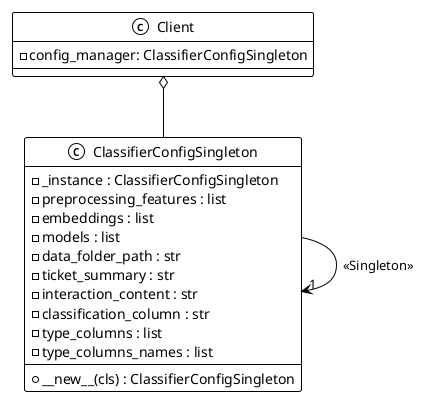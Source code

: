 @startuml
!theme mono

class ClassifierConfigSingleton {
    - _instance : ClassifierConfigSingleton
    - preprocessing_features : list
    - embeddings : list
    - models : list
    - data_folder_path : str
    - ticket_summary : str
    - interaction_content : str
    - classification_column : str
    - type_columns : list
    - type_columns_names : list

    + __new__(cls) : ClassifierConfigSingleton
}


class Client {
    - config_manager: ClassifierConfigSingleton
}

Client o-- ClassifierConfigSingleton 
ClassifierConfigSingleton  --> "1" ClassifierConfigSingleton  : <<Singleton>>

@enduml